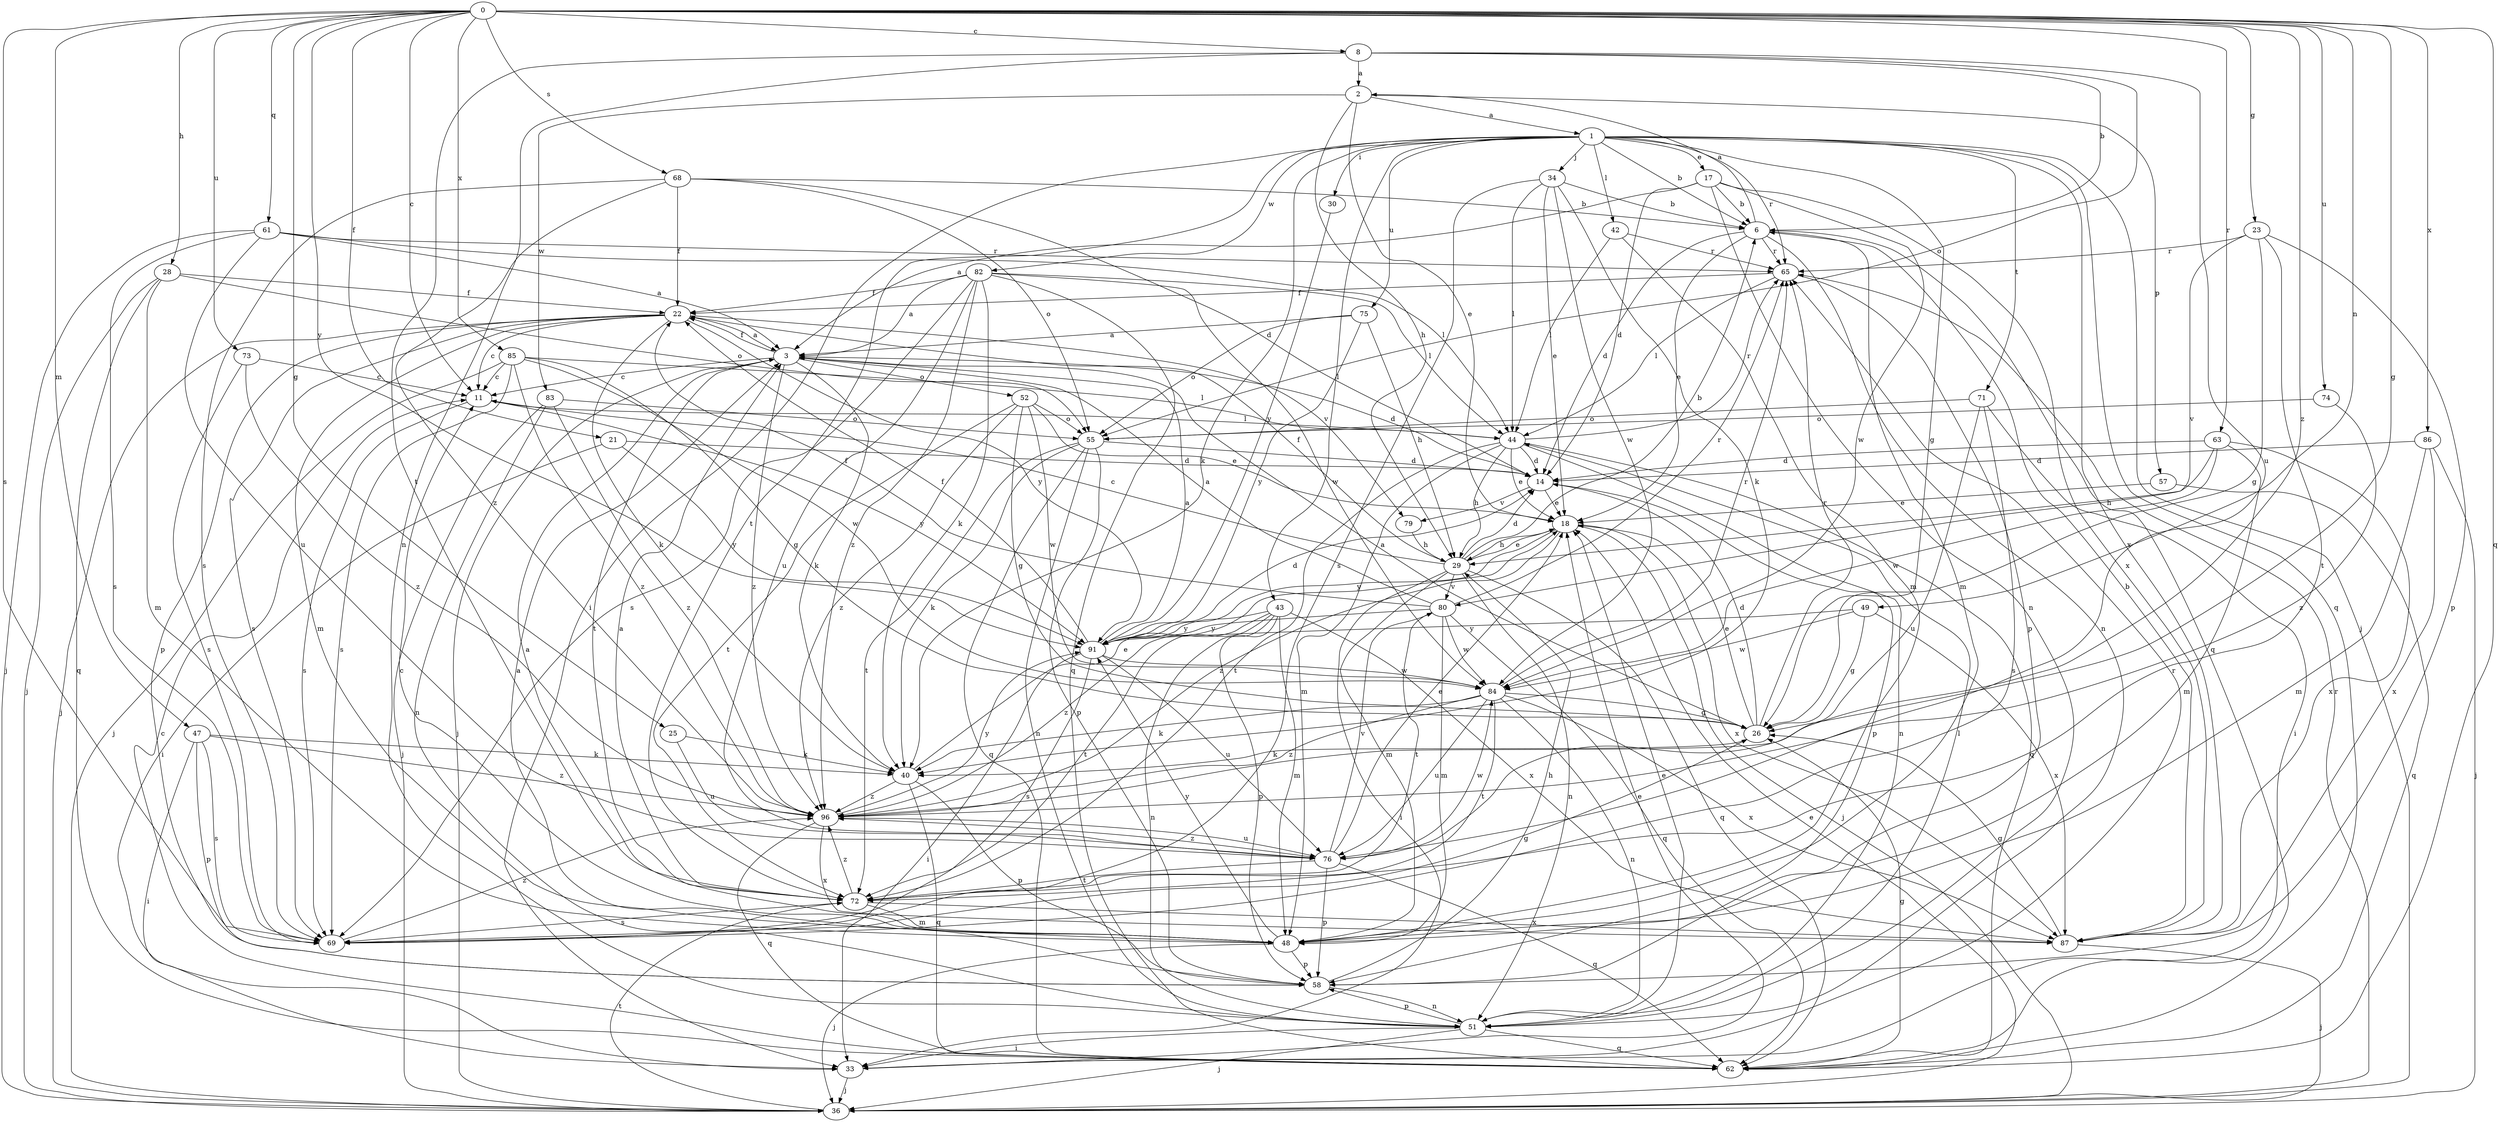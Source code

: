 strict digraph  {
0;
1;
2;
3;
6;
8;
11;
14;
17;
18;
21;
22;
23;
25;
26;
28;
29;
30;
33;
34;
36;
40;
42;
43;
44;
47;
48;
49;
51;
52;
55;
57;
58;
61;
62;
63;
65;
68;
69;
71;
72;
73;
74;
75;
76;
79;
80;
82;
83;
84;
85;
86;
87;
91;
96;
0 -> 8  [label=c];
0 -> 11  [label=c];
0 -> 21  [label=f];
0 -> 23  [label=g];
0 -> 25  [label=g];
0 -> 26  [label=g];
0 -> 28  [label=h];
0 -> 47  [label=m];
0 -> 49  [label=n];
0 -> 61  [label=q];
0 -> 62  [label=q];
0 -> 63  [label=r];
0 -> 68  [label=s];
0 -> 69  [label=s];
0 -> 73  [label=u];
0 -> 74  [label=u];
0 -> 85  [label=x];
0 -> 86  [label=x];
0 -> 91  [label=y];
0 -> 96  [label=z];
1 -> 6  [label=b];
1 -> 17  [label=e];
1 -> 26  [label=g];
1 -> 30  [label=i];
1 -> 33  [label=i];
1 -> 34  [label=j];
1 -> 36  [label=j];
1 -> 40  [label=k];
1 -> 42  [label=l];
1 -> 43  [label=l];
1 -> 62  [label=q];
1 -> 65  [label=r];
1 -> 71  [label=t];
1 -> 72  [label=t];
1 -> 75  [label=u];
1 -> 82  [label=w];
1 -> 87  [label=x];
2 -> 1  [label=a];
2 -> 18  [label=e];
2 -> 29  [label=h];
2 -> 57  [label=p];
2 -> 83  [label=w];
3 -> 11  [label=c];
3 -> 14  [label=d];
3 -> 22  [label=f];
3 -> 36  [label=j];
3 -> 40  [label=k];
3 -> 52  [label=o];
3 -> 72  [label=t];
3 -> 96  [label=z];
6 -> 2  [label=a];
6 -> 14  [label=d];
6 -> 18  [label=e];
6 -> 48  [label=m];
6 -> 51  [label=n];
6 -> 62  [label=q];
6 -> 65  [label=r];
8 -> 2  [label=a];
8 -> 6  [label=b];
8 -> 51  [label=n];
8 -> 55  [label=o];
8 -> 72  [label=t];
8 -> 76  [label=u];
11 -> 44  [label=l];
11 -> 69  [label=s];
11 -> 91  [label=y];
14 -> 18  [label=e];
14 -> 58  [label=p];
14 -> 79  [label=v];
17 -> 3  [label=a];
17 -> 6  [label=b];
17 -> 14  [label=d];
17 -> 51  [label=n];
17 -> 84  [label=w];
17 -> 87  [label=x];
18 -> 29  [label=h];
18 -> 36  [label=j];
18 -> 87  [label=x];
18 -> 91  [label=y];
18 -> 96  [label=z];
21 -> 14  [label=d];
21 -> 33  [label=i];
21 -> 91  [label=y];
22 -> 3  [label=a];
22 -> 11  [label=c];
22 -> 36  [label=j];
22 -> 40  [label=k];
22 -> 48  [label=m];
22 -> 58  [label=p];
22 -> 69  [label=s];
22 -> 79  [label=v];
22 -> 91  [label=y];
23 -> 26  [label=g];
23 -> 58  [label=p];
23 -> 65  [label=r];
23 -> 72  [label=t];
23 -> 80  [label=v];
25 -> 40  [label=k];
25 -> 76  [label=u];
26 -> 3  [label=a];
26 -> 14  [label=d];
26 -> 18  [label=e];
26 -> 40  [label=k];
26 -> 65  [label=r];
28 -> 22  [label=f];
28 -> 36  [label=j];
28 -> 48  [label=m];
28 -> 55  [label=o];
28 -> 62  [label=q];
29 -> 6  [label=b];
29 -> 11  [label=c];
29 -> 14  [label=d];
29 -> 18  [label=e];
29 -> 22  [label=f];
29 -> 33  [label=i];
29 -> 48  [label=m];
29 -> 51  [label=n];
29 -> 62  [label=q];
29 -> 80  [label=v];
30 -> 91  [label=y];
33 -> 18  [label=e];
33 -> 36  [label=j];
33 -> 65  [label=r];
34 -> 6  [label=b];
34 -> 18  [label=e];
34 -> 40  [label=k];
34 -> 44  [label=l];
34 -> 69  [label=s];
34 -> 84  [label=w];
36 -> 18  [label=e];
36 -> 65  [label=r];
36 -> 72  [label=t];
40 -> 18  [label=e];
40 -> 58  [label=p];
40 -> 62  [label=q];
40 -> 96  [label=z];
42 -> 44  [label=l];
42 -> 48  [label=m];
42 -> 65  [label=r];
43 -> 48  [label=m];
43 -> 51  [label=n];
43 -> 58  [label=p];
43 -> 72  [label=t];
43 -> 87  [label=x];
43 -> 91  [label=y];
43 -> 96  [label=z];
44 -> 14  [label=d];
44 -> 18  [label=e];
44 -> 29  [label=h];
44 -> 48  [label=m];
44 -> 51  [label=n];
44 -> 62  [label=q];
44 -> 65  [label=r];
44 -> 72  [label=t];
47 -> 33  [label=i];
47 -> 40  [label=k];
47 -> 58  [label=p];
47 -> 69  [label=s];
47 -> 96  [label=z];
48 -> 3  [label=a];
48 -> 11  [label=c];
48 -> 36  [label=j];
48 -> 58  [label=p];
48 -> 91  [label=y];
49 -> 26  [label=g];
49 -> 84  [label=w];
49 -> 87  [label=x];
49 -> 91  [label=y];
51 -> 18  [label=e];
51 -> 33  [label=i];
51 -> 36  [label=j];
51 -> 44  [label=l];
51 -> 58  [label=p];
51 -> 62  [label=q];
52 -> 18  [label=e];
52 -> 26  [label=g];
52 -> 55  [label=o];
52 -> 72  [label=t];
52 -> 84  [label=w];
52 -> 96  [label=z];
55 -> 14  [label=d];
55 -> 40  [label=k];
55 -> 51  [label=n];
55 -> 58  [label=p];
55 -> 62  [label=q];
55 -> 72  [label=t];
57 -> 18  [label=e];
57 -> 62  [label=q];
58 -> 3  [label=a];
58 -> 29  [label=h];
58 -> 51  [label=n];
61 -> 3  [label=a];
61 -> 36  [label=j];
61 -> 44  [label=l];
61 -> 65  [label=r];
61 -> 69  [label=s];
61 -> 76  [label=u];
62 -> 11  [label=c];
62 -> 26  [label=g];
63 -> 14  [label=d];
63 -> 29  [label=h];
63 -> 48  [label=m];
63 -> 84  [label=w];
63 -> 87  [label=x];
65 -> 22  [label=f];
65 -> 44  [label=l];
65 -> 58  [label=p];
68 -> 6  [label=b];
68 -> 14  [label=d];
68 -> 22  [label=f];
68 -> 55  [label=o];
68 -> 69  [label=s];
68 -> 96  [label=z];
69 -> 26  [label=g];
69 -> 96  [label=z];
71 -> 33  [label=i];
71 -> 55  [label=o];
71 -> 69  [label=s];
71 -> 76  [label=u];
72 -> 3  [label=a];
72 -> 48  [label=m];
72 -> 69  [label=s];
72 -> 87  [label=x];
72 -> 96  [label=z];
73 -> 11  [label=c];
73 -> 69  [label=s];
73 -> 96  [label=z];
74 -> 55  [label=o];
74 -> 96  [label=z];
75 -> 3  [label=a];
75 -> 29  [label=h];
75 -> 55  [label=o];
75 -> 91  [label=y];
76 -> 18  [label=e];
76 -> 58  [label=p];
76 -> 62  [label=q];
76 -> 72  [label=t];
76 -> 80  [label=v];
76 -> 84  [label=w];
76 -> 96  [label=z];
79 -> 29  [label=h];
80 -> 3  [label=a];
80 -> 22  [label=f];
80 -> 48  [label=m];
80 -> 62  [label=q];
80 -> 65  [label=r];
80 -> 72  [label=t];
80 -> 84  [label=w];
80 -> 91  [label=y];
82 -> 3  [label=a];
82 -> 22  [label=f];
82 -> 40  [label=k];
82 -> 44  [label=l];
82 -> 62  [label=q];
82 -> 69  [label=s];
82 -> 76  [label=u];
82 -> 84  [label=w];
82 -> 96  [label=z];
83 -> 36  [label=j];
83 -> 51  [label=n];
83 -> 55  [label=o];
83 -> 96  [label=z];
84 -> 26  [label=g];
84 -> 40  [label=k];
84 -> 51  [label=n];
84 -> 65  [label=r];
84 -> 72  [label=t];
84 -> 76  [label=u];
84 -> 87  [label=x];
84 -> 96  [label=z];
85 -> 11  [label=c];
85 -> 26  [label=g];
85 -> 36  [label=j];
85 -> 44  [label=l];
85 -> 69  [label=s];
85 -> 84  [label=w];
85 -> 96  [label=z];
86 -> 14  [label=d];
86 -> 36  [label=j];
86 -> 48  [label=m];
86 -> 87  [label=x];
87 -> 6  [label=b];
87 -> 26  [label=g];
87 -> 36  [label=j];
91 -> 3  [label=a];
91 -> 14  [label=d];
91 -> 22  [label=f];
91 -> 33  [label=i];
91 -> 69  [label=s];
91 -> 76  [label=u];
91 -> 84  [label=w];
96 -> 62  [label=q];
96 -> 76  [label=u];
96 -> 87  [label=x];
96 -> 91  [label=y];
}

